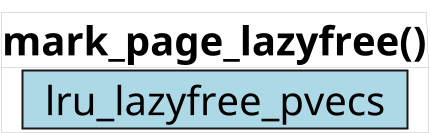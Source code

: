 @startuml

skinparam ComponentStyle rectangle
hide stereotype
scale 1/5

skinparam Component {
    FontSize 200
    FontColor black
    BorderThickness 10
    BackgroundColor transparent
}


skinparam Card {
    FontSize 0
    FontColor black
    BorderThickness 0
    BackgroundColor transparent
}


skinparam Package {
    FontSize 200
    FontColor black
    BorderThickness 0
    BackgroundColor transparent
}


skinparam Rectangle {
    FontSize 200
    FontColor black
    BorderThickness 0
    BackgroundColor transparent
}

package "mark_page_lazyfree()" as pack_name {
' component:
component "  lru_lazyfree_pvecs  " as c0 #LightBlue
' layout:
}

@enduml
